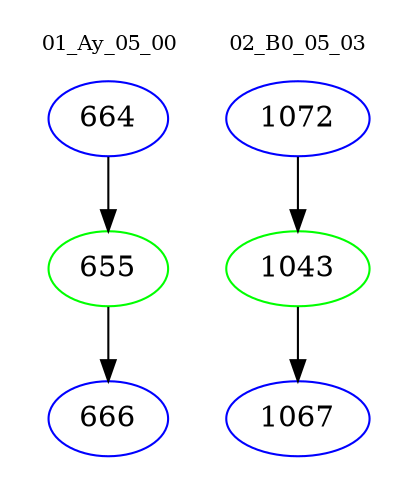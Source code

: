 digraph{
subgraph cluster_0 {
color = white
label = "01_Ay_05_00";
fontsize=10;
T0_664 [label="664", color="blue"]
T0_664 -> T0_655 [color="black"]
T0_655 [label="655", color="green"]
T0_655 -> T0_666 [color="black"]
T0_666 [label="666", color="blue"]
}
subgraph cluster_1 {
color = white
label = "02_B0_05_03";
fontsize=10;
T1_1072 [label="1072", color="blue"]
T1_1072 -> T1_1043 [color="black"]
T1_1043 [label="1043", color="green"]
T1_1043 -> T1_1067 [color="black"]
T1_1067 [label="1067", color="blue"]
}
}
